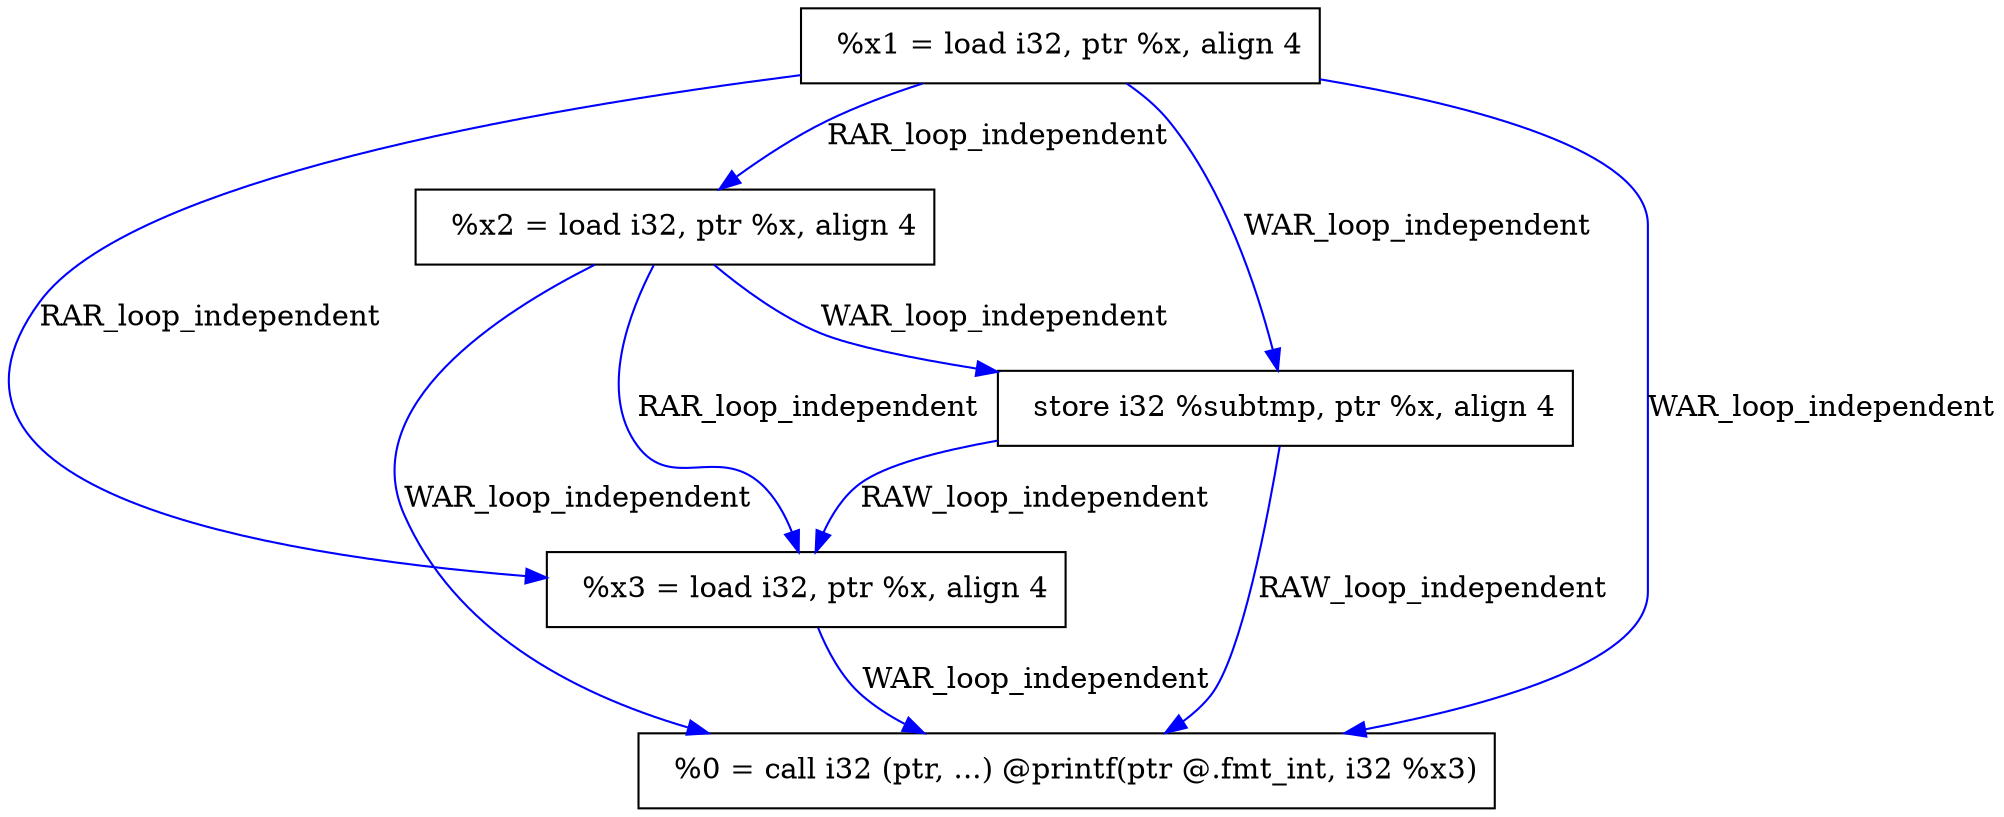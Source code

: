 digraph main_dep_graph {
  rankdir=TB;
  node [shape=box];
  node5 [label="  %0 = call i32 (ptr, ...) @printf(ptr @.fmt_int, i32 %x3)"];
  node2 [label="  %x2 = load i32, ptr %x, align 4"];
  node1 [label="  %x1 = load i32, ptr %x, align 4"];
  node3 [label="  store i32 %subtmp, ptr %x, align 4"];
  node4 [label="  %x3 = load i32, ptr %x, align 4"];
  node1 -> node2 [label="RAR_loop_independent", color="blue", style="solid"];
  node1 -> node3 [label="WAR_loop_independent", color="blue", style="solid"];
  node1 -> node4 [label="RAR_loop_independent", color="blue", style="solid"];
  node1 -> node5 [label="WAR_loop_independent", color="blue", style="solid"];
  node2 -> node3 [label="WAR_loop_independent", color="blue", style="solid"];
  node2 -> node4 [label="RAR_loop_independent", color="blue", style="solid"];
  node2 -> node5 [label="WAR_loop_independent", color="blue", style="solid"];
  node3 -> node4 [label="RAW_loop_independent", color="blue", style="solid"];
  node3 -> node5 [label="RAW_loop_independent", color="blue", style="solid"];
  node4 -> node5 [label="WAR_loop_independent", color="blue", style="solid"];
}
